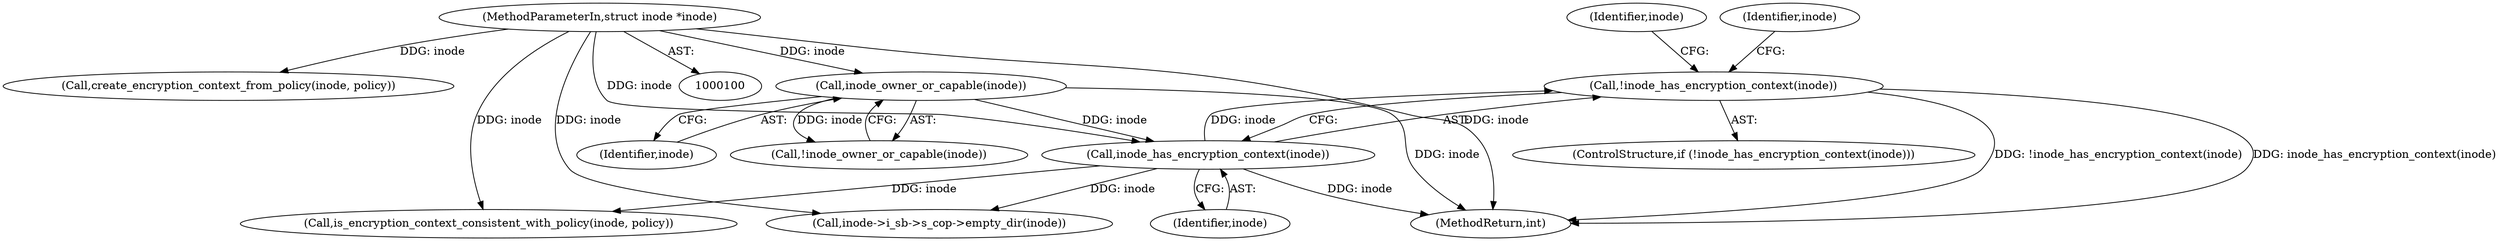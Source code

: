 digraph "0_linux_163ae1c6ad6299b19e22b4a35d5ab24a89791a98@API" {
"1000121" [label="(Call,!inode_has_encryption_context(inode))"];
"1000122" [label="(Call,inode_has_encryption_context(inode))"];
"1000106" [label="(Call,inode_owner_or_capable(inode))"];
"1000101" [label="(MethodParameterIn,struct inode *inode)"];
"1000121" [label="(Call,!inode_has_encryption_context(inode))"];
"1000150" [label="(Identifier,inode)"];
"1000123" [label="(Identifier,inode)"];
"1000145" [label="(Call,create_encryption_context_from_policy(inode, policy))"];
"1000106" [label="(Call,inode_owner_or_capable(inode))"];
"1000130" [label="(Identifier,inode)"];
"1000105" [label="(Call,!inode_owner_or_capable(inode))"];
"1000157" [label="(MethodReturn,int)"];
"1000149" [label="(Call,is_encryption_context_consistent_with_policy(inode, policy))"];
"1000122" [label="(Call,inode_has_encryption_context(inode))"];
"1000120" [label="(ControlStructure,if (!inode_has_encryption_context(inode)))"];
"1000139" [label="(Call,inode->i_sb->s_cop->empty_dir(inode))"];
"1000107" [label="(Identifier,inode)"];
"1000101" [label="(MethodParameterIn,struct inode *inode)"];
"1000121" -> "1000120"  [label="AST: "];
"1000121" -> "1000122"  [label="CFG: "];
"1000122" -> "1000121"  [label="AST: "];
"1000130" -> "1000121"  [label="CFG: "];
"1000150" -> "1000121"  [label="CFG: "];
"1000121" -> "1000157"  [label="DDG: !inode_has_encryption_context(inode)"];
"1000121" -> "1000157"  [label="DDG: inode_has_encryption_context(inode)"];
"1000122" -> "1000121"  [label="DDG: inode"];
"1000122" -> "1000123"  [label="CFG: "];
"1000123" -> "1000122"  [label="AST: "];
"1000122" -> "1000157"  [label="DDG: inode"];
"1000106" -> "1000122"  [label="DDG: inode"];
"1000101" -> "1000122"  [label="DDG: inode"];
"1000122" -> "1000139"  [label="DDG: inode"];
"1000122" -> "1000149"  [label="DDG: inode"];
"1000106" -> "1000105"  [label="AST: "];
"1000106" -> "1000107"  [label="CFG: "];
"1000107" -> "1000106"  [label="AST: "];
"1000105" -> "1000106"  [label="CFG: "];
"1000106" -> "1000157"  [label="DDG: inode"];
"1000106" -> "1000105"  [label="DDG: inode"];
"1000101" -> "1000106"  [label="DDG: inode"];
"1000101" -> "1000100"  [label="AST: "];
"1000101" -> "1000157"  [label="DDG: inode"];
"1000101" -> "1000139"  [label="DDG: inode"];
"1000101" -> "1000145"  [label="DDG: inode"];
"1000101" -> "1000149"  [label="DDG: inode"];
}
